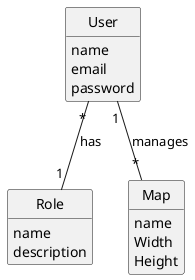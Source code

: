 @startuml
skinparam monochrome true
skinparam packageStyle rectangle
skinparam shadowing false
'skinparam linetype ortho
'left to right direction
skinparam classAttributeIconSize 0
hide circle
hide methods

'title Domain Model

class User{
    name
    email
    password
}

class Role{
    name
    description
}

class  Map{
    name
    Width
    Height
}

User "*" -- "1" Role : has
User "1" -- "*" Map : manages
@enduml
